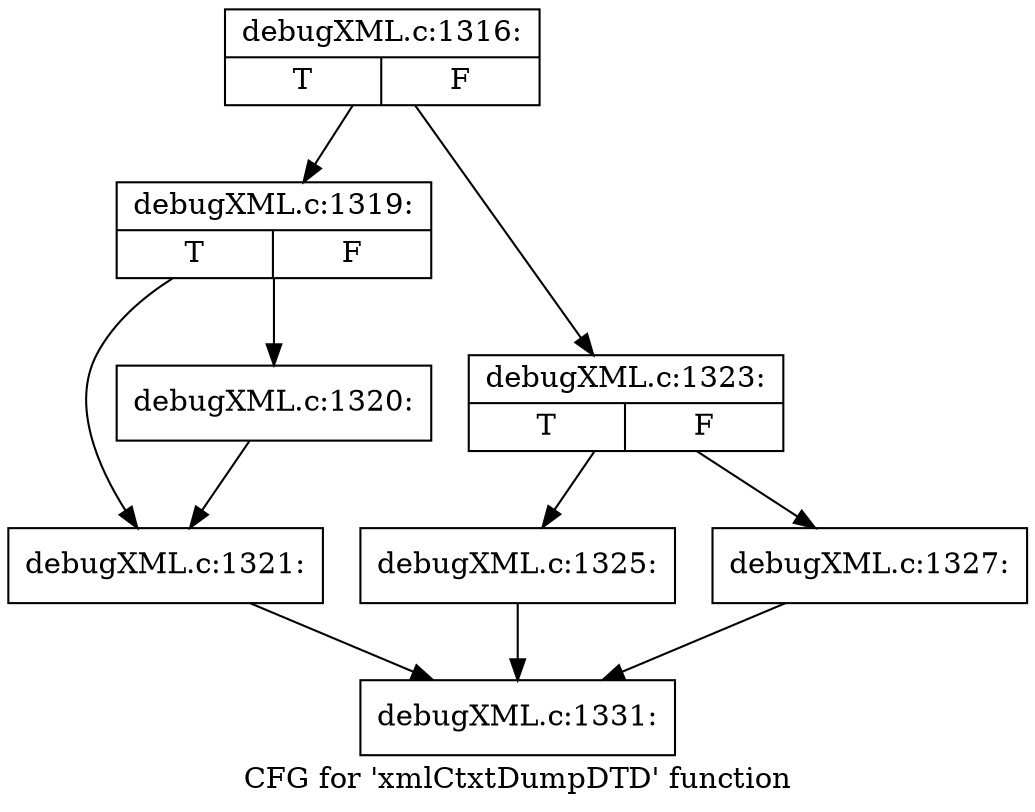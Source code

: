 digraph "CFG for 'xmlCtxtDumpDTD' function" {
	label="CFG for 'xmlCtxtDumpDTD' function";

	Node0x4b79750 [shape=record,label="{debugXML.c:1316:|{<s0>T|<s1>F}}"];
	Node0x4b79750 -> Node0x4b79ad0;
	Node0x4b79750 -> Node0x4b79b20;
	Node0x4b79ad0 [shape=record,label="{debugXML.c:1319:|{<s0>T|<s1>F}}"];
	Node0x4b79ad0 -> Node0x4b7cc00;
	Node0x4b79ad0 -> Node0x4b7cbb0;
	Node0x4b7cbb0 [shape=record,label="{debugXML.c:1320:}"];
	Node0x4b7cbb0 -> Node0x4b7cc00;
	Node0x4b7cc00 [shape=record,label="{debugXML.c:1321:}"];
	Node0x4b7cc00 -> Node0x4b7d7b0;
	Node0x4b79b20 [shape=record,label="{debugXML.c:1323:|{<s0>T|<s1>F}}"];
	Node0x4b79b20 -> Node0x4b7d760;
	Node0x4b79b20 -> Node0x4b7d800;
	Node0x4b7d760 [shape=record,label="{debugXML.c:1325:}"];
	Node0x4b7d760 -> Node0x4b7d7b0;
	Node0x4b7d800 [shape=record,label="{debugXML.c:1327:}"];
	Node0x4b7d800 -> Node0x4b7d7b0;
	Node0x4b7d7b0 [shape=record,label="{debugXML.c:1331:}"];
}
